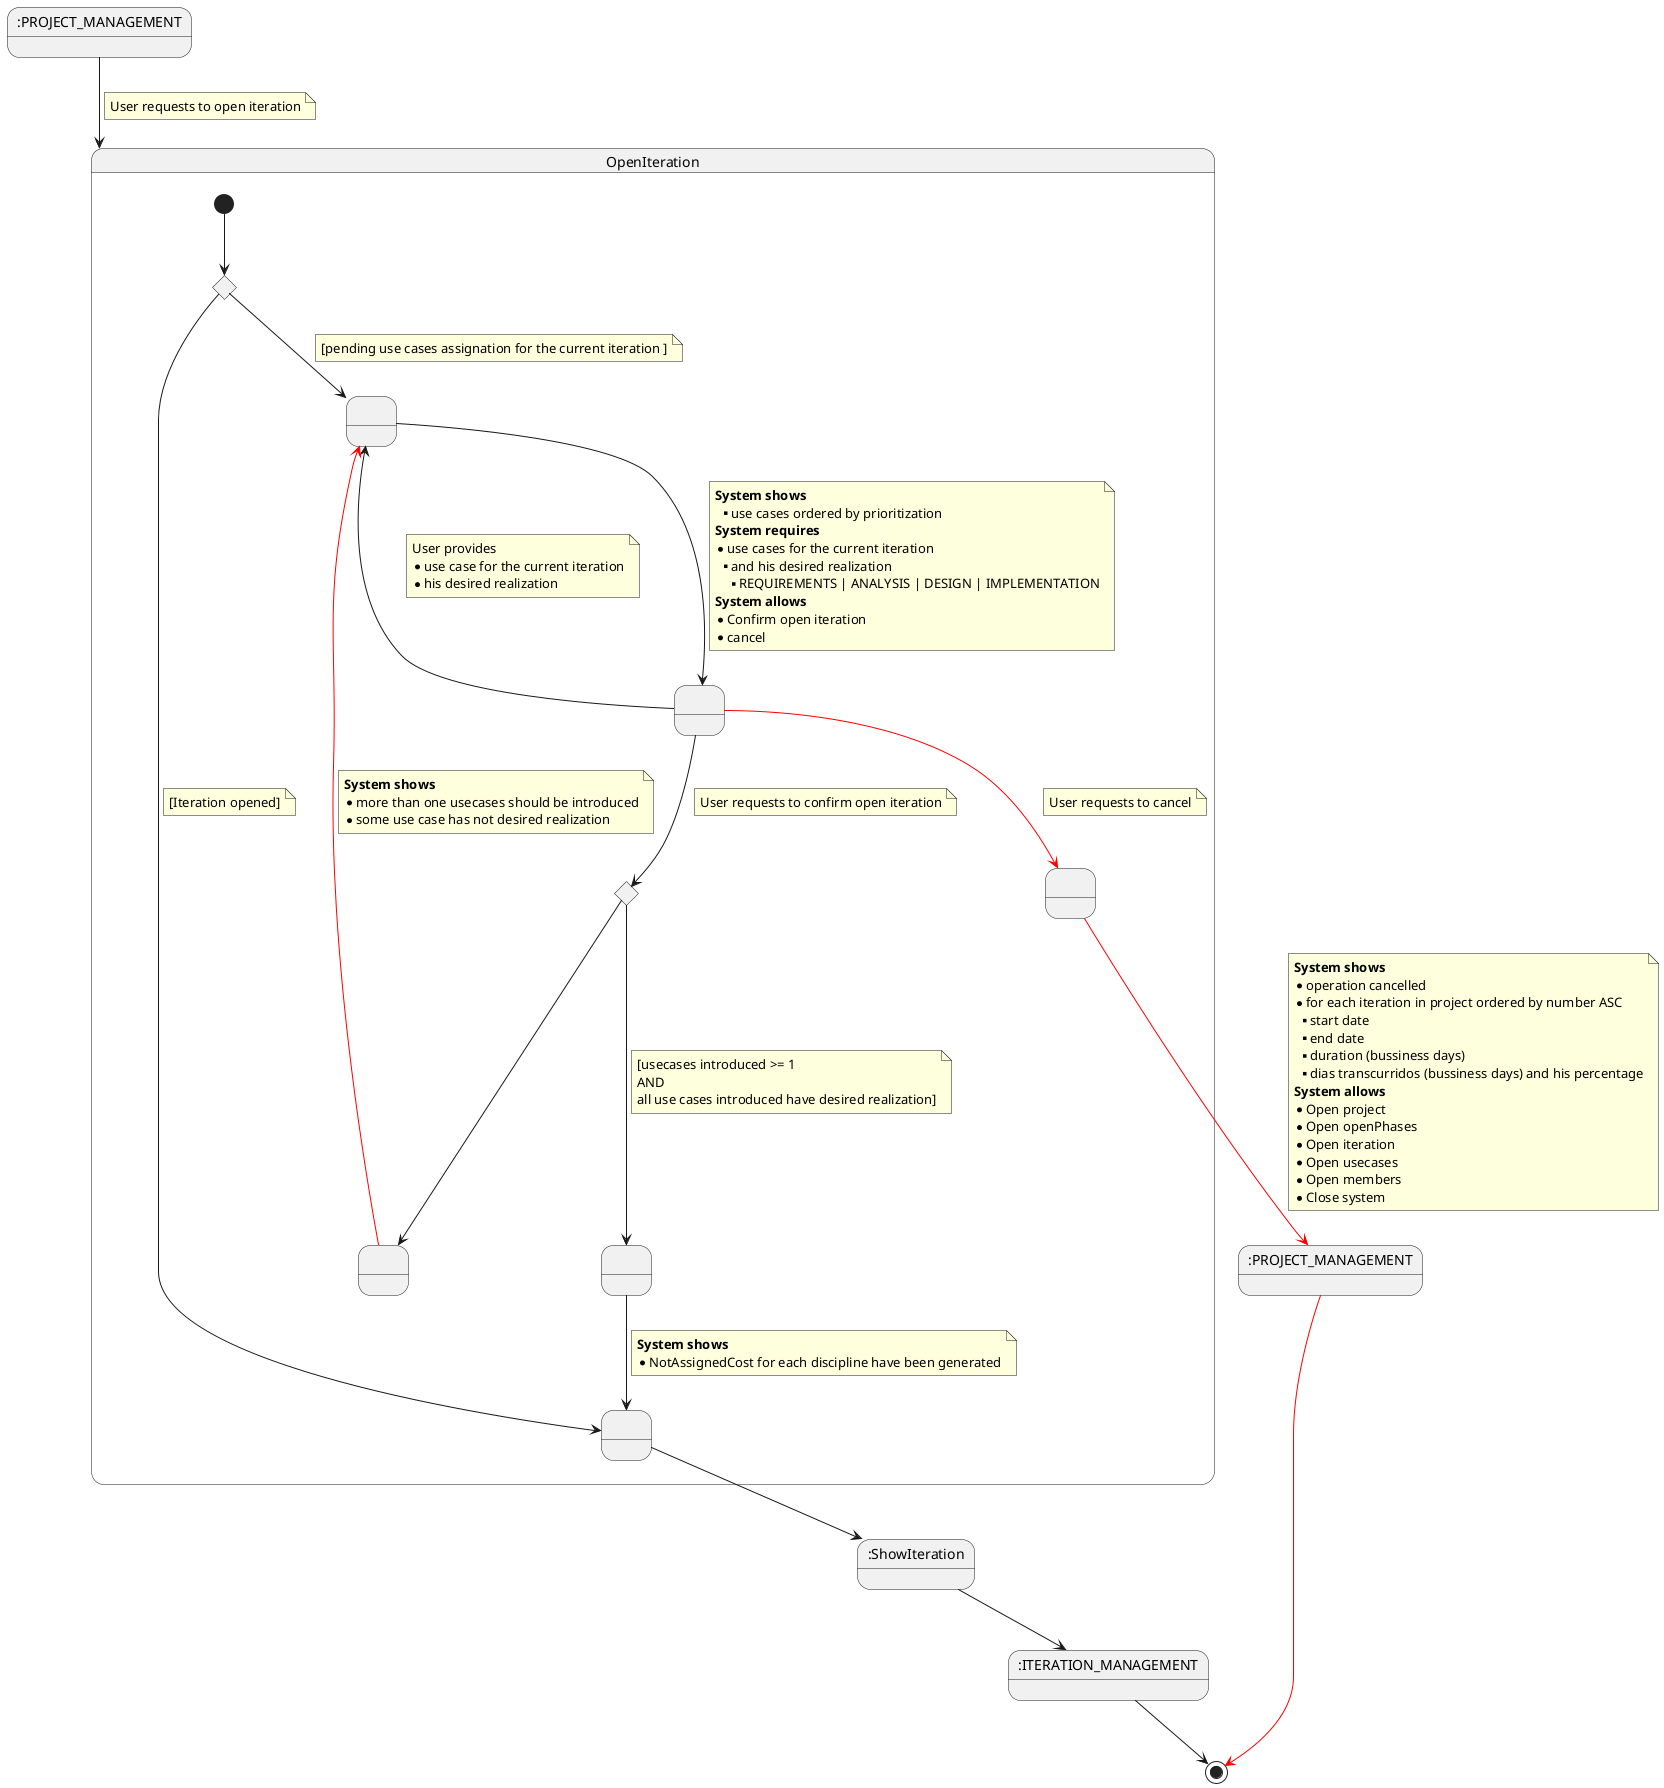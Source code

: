 @startuml

state 12 as ":PROJECT_MANAGEMENT"
state showIteration as ":ShowIteration"

    0 --> OpenIteration
    note on link
        User requests to open iteration
    end note

state ITERATION_MANAGEMENT as ":ITERATION_MANAGEMENT"

    state 0 as ":PROJECT_MANAGEMENT"
state OpenIteration {

    state 1  <<choice>>
    state 4 as " "
    state 6 as " "
    state 7 <<choice>>
    state 9 as " "
    state 20 as " "
    state 10 as " "
    state 11 as " "

    [*] --> 1

    1 --> 4
    note on link
        [pending use cases assignation for the current iteration ]
    end note
    4 --> 6
    note on link
        <b>System shows</b>
        ** use cases ordered by prioritization
        <b>System requires</b>
        * use cases for the current iteration
        ** and his desired realization
        *** REQUIREMENTS | ANALYSIS | DESIGN | IMPLEMENTATION
        <b>System allows</b>
        * Confirm open iteration
        * cancel
    end note

    6 -[#red]down-> 11
    note on link
        User requests to cancel
    end note

    6 --> 4
    note on link
        User provides
        * use case for the current iteration
        * his desired realization
    end note
    6 --> 7
    note on link
        User requests to confirm open iteration
    end note

    7 --> 9
    note on link
    [usecases introduced >= 1
    AND
    all use cases introduced have desired realization]
    end note

    9--> 20
    note on link
        <b>System shows</b>
        * NotAssignedCost for each discipline have been generated
    end note

    7 --> 10

    10 -[#red]-> 4
    note on link
        <b>System shows</b>
        * more than one usecases should be introduced
        * some use case has not desired realization
    end note

    1 --> 20
    note on link
        [Iteration opened]
    end note

}
    11 -[#red]down-> 12
    note on link
            <b>System shows</b>
            * operation cancelled
            * for each iteration in project ordered by number ASC
            ** start date
            ** end date
            ** duration (bussiness days)
            ** dias transcurridos (bussiness days) and his percentage
            <b>System allows</b>
            * Open project
            * Open openPhases
            * Open iteration
            * Open usecases
            * Open members
            * Close system
    end note



    20 --> showIteration

   showIteration --> ITERATION_MANAGEMENT

    ITERATION_MANAGEMENT --> [*]

    12 -[#red]-> [*]

@enduml
